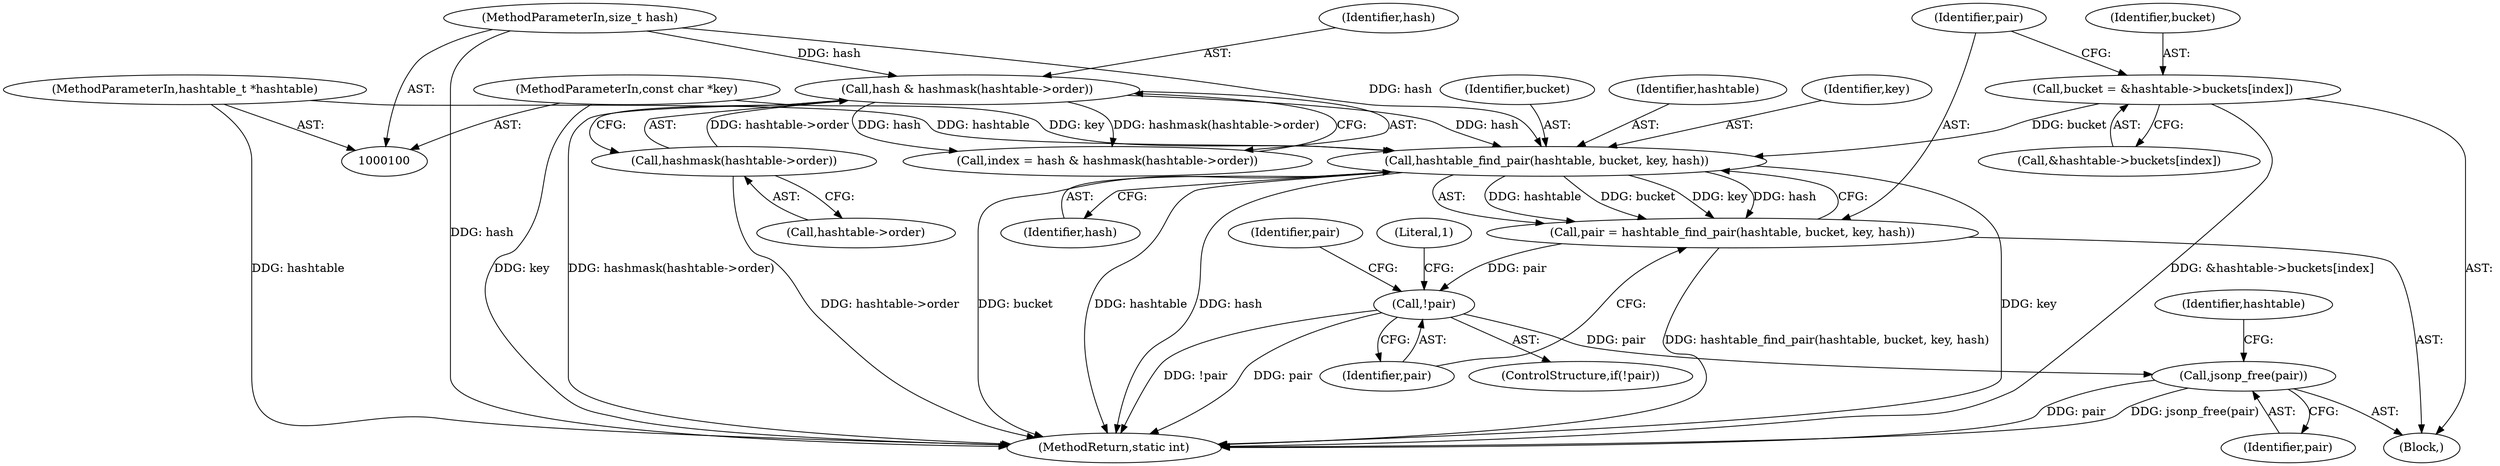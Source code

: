 digraph "0_jansson_8f80c2d83808150724d31793e6ade92749b1faa4_1@pointer" {
"1000126" [label="(Call,hashtable_find_pair(hashtable, bucket, key, hash))"];
"1000101" [label="(MethodParameterIn,hashtable_t *hashtable)"];
"1000116" [label="(Call,bucket = &hashtable->buckets[index])"];
"1000102" [label="(MethodParameterIn,const char *key)"];
"1000110" [label="(Call,hash & hashmask(hashtable->order))"];
"1000103" [label="(MethodParameterIn,size_t hash)"];
"1000112" [label="(Call,hashmask(hashtable->order))"];
"1000124" [label="(Call,pair = hashtable_find_pair(hashtable, bucket, key, hash))"];
"1000132" [label="(Call,!pair)"];
"1000214" [label="(Call,jsonp_free(pair))"];
"1000101" [label="(MethodParameterIn,hashtable_t *hashtable)"];
"1000117" [label="(Identifier,bucket)"];
"1000142" [label="(Identifier,pair)"];
"1000110" [label="(Call,hash & hashmask(hashtable->order))"];
"1000103" [label="(MethodParameterIn,size_t hash)"];
"1000108" [label="(Call,index = hash & hashmask(hashtable->order))"];
"1000118" [label="(Call,&hashtable->buckets[index])"];
"1000136" [label="(Literal,1)"];
"1000129" [label="(Identifier,key)"];
"1000113" [label="(Call,hashtable->order)"];
"1000111" [label="(Identifier,hash)"];
"1000112" [label="(Call,hashmask(hashtable->order))"];
"1000222" [label="(MethodReturn,static int)"];
"1000131" [label="(ControlStructure,if(!pair))"];
"1000133" [label="(Identifier,pair)"];
"1000104" [label="(Block,)"];
"1000128" [label="(Identifier,bucket)"];
"1000126" [label="(Call,hashtable_find_pair(hashtable, bucket, key, hash))"];
"1000102" [label="(MethodParameterIn,const char *key)"];
"1000125" [label="(Identifier,pair)"];
"1000132" [label="(Call,!pair)"];
"1000116" [label="(Call,bucket = &hashtable->buckets[index])"];
"1000214" [label="(Call,jsonp_free(pair))"];
"1000127" [label="(Identifier,hashtable)"];
"1000130" [label="(Identifier,hash)"];
"1000218" [label="(Identifier,hashtable)"];
"1000124" [label="(Call,pair = hashtable_find_pair(hashtable, bucket, key, hash))"];
"1000215" [label="(Identifier,pair)"];
"1000126" -> "1000124"  [label="AST: "];
"1000126" -> "1000130"  [label="CFG: "];
"1000127" -> "1000126"  [label="AST: "];
"1000128" -> "1000126"  [label="AST: "];
"1000129" -> "1000126"  [label="AST: "];
"1000130" -> "1000126"  [label="AST: "];
"1000124" -> "1000126"  [label="CFG: "];
"1000126" -> "1000222"  [label="DDG: hashtable"];
"1000126" -> "1000222"  [label="DDG: hash"];
"1000126" -> "1000222"  [label="DDG: key"];
"1000126" -> "1000222"  [label="DDG: bucket"];
"1000126" -> "1000124"  [label="DDG: hashtable"];
"1000126" -> "1000124"  [label="DDG: bucket"];
"1000126" -> "1000124"  [label="DDG: key"];
"1000126" -> "1000124"  [label="DDG: hash"];
"1000101" -> "1000126"  [label="DDG: hashtable"];
"1000116" -> "1000126"  [label="DDG: bucket"];
"1000102" -> "1000126"  [label="DDG: key"];
"1000110" -> "1000126"  [label="DDG: hash"];
"1000103" -> "1000126"  [label="DDG: hash"];
"1000101" -> "1000100"  [label="AST: "];
"1000101" -> "1000222"  [label="DDG: hashtable"];
"1000116" -> "1000104"  [label="AST: "];
"1000116" -> "1000118"  [label="CFG: "];
"1000117" -> "1000116"  [label="AST: "];
"1000118" -> "1000116"  [label="AST: "];
"1000125" -> "1000116"  [label="CFG: "];
"1000116" -> "1000222"  [label="DDG: &hashtable->buckets[index]"];
"1000102" -> "1000100"  [label="AST: "];
"1000102" -> "1000222"  [label="DDG: key"];
"1000110" -> "1000108"  [label="AST: "];
"1000110" -> "1000112"  [label="CFG: "];
"1000111" -> "1000110"  [label="AST: "];
"1000112" -> "1000110"  [label="AST: "];
"1000108" -> "1000110"  [label="CFG: "];
"1000110" -> "1000222"  [label="DDG: hashmask(hashtable->order)"];
"1000110" -> "1000108"  [label="DDG: hash"];
"1000110" -> "1000108"  [label="DDG: hashmask(hashtable->order)"];
"1000103" -> "1000110"  [label="DDG: hash"];
"1000112" -> "1000110"  [label="DDG: hashtable->order"];
"1000103" -> "1000100"  [label="AST: "];
"1000103" -> "1000222"  [label="DDG: hash"];
"1000112" -> "1000113"  [label="CFG: "];
"1000113" -> "1000112"  [label="AST: "];
"1000112" -> "1000222"  [label="DDG: hashtable->order"];
"1000124" -> "1000104"  [label="AST: "];
"1000125" -> "1000124"  [label="AST: "];
"1000133" -> "1000124"  [label="CFG: "];
"1000124" -> "1000222"  [label="DDG: hashtable_find_pair(hashtable, bucket, key, hash)"];
"1000124" -> "1000132"  [label="DDG: pair"];
"1000132" -> "1000131"  [label="AST: "];
"1000132" -> "1000133"  [label="CFG: "];
"1000133" -> "1000132"  [label="AST: "];
"1000136" -> "1000132"  [label="CFG: "];
"1000142" -> "1000132"  [label="CFG: "];
"1000132" -> "1000222"  [label="DDG: !pair"];
"1000132" -> "1000222"  [label="DDG: pair"];
"1000132" -> "1000214"  [label="DDG: pair"];
"1000214" -> "1000104"  [label="AST: "];
"1000214" -> "1000215"  [label="CFG: "];
"1000215" -> "1000214"  [label="AST: "];
"1000218" -> "1000214"  [label="CFG: "];
"1000214" -> "1000222"  [label="DDG: jsonp_free(pair)"];
"1000214" -> "1000222"  [label="DDG: pair"];
}
